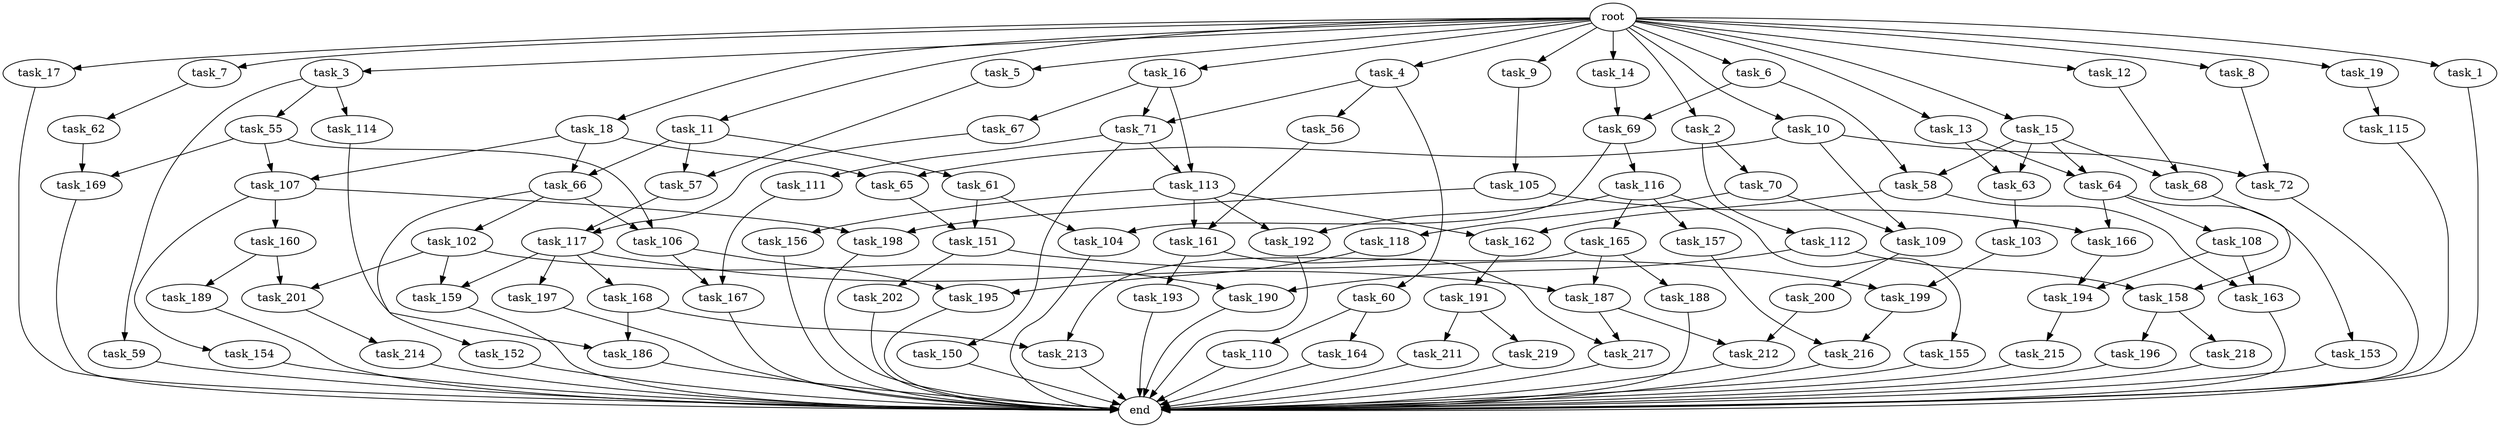 digraph G {
  task_104 [size="2336462209.024000"];
  task_195 [size="223338299.392000"];
  task_64 [size="429496729.600000"];
  task_17 [size="2.048000"];
  task_190 [size="2817498546.176000"];
  task_219 [size="1099511627.776000"];
  task_217 [size="2491081031.680000"];
  task_72 [size="1460288880.640000"];
  task_69 [size="2147483648.000000"];
  task_11 [size="2.048000"];
  task_155 [size="1099511627.776000"];
  task_113 [size="1941325217.792000"];
  task_189 [size="1391569403.904000"];
  task_199 [size="1717986918.400000"];
  task_59 [size="1099511627.776000"];
  task_197 [size="1717986918.400000"];
  task_7 [size="2.048000"];
  task_56 [size="154618822.656000"];
  task_109 [size="2010044694.528000"];
  task_67 [size="841813590.016000"];
  task_192 [size="1529008357.376000"];
  task_214 [size="429496729.600000"];
  task_157 [size="1099511627.776000"];
  task_216 [size="1821066133.504000"];
  task_115 [size="68719476.736000"];
  end [size="0.000000"];
  task_18 [size="2.048000"];
  task_158 [size="1529008357.376000"];
  task_63 [size="429496729.600000"];
  task_188 [size="618475290.624000"];
  task_61 [size="1099511627.776000"];
  task_55 [size="1099511627.776000"];
  task_164 [size="841813590.016000"];
  task_107 [size="2147483648.000000"];
  task_196 [size="1099511627.776000"];
  task_112 [size="274877906.944000"];
  task_105 [size="274877906.944000"];
  task_198 [size="2491081031.680000"];
  task_3 [size="2.048000"];
  task_202 [size="1099511627.776000"];
  task_57 [size="1529008357.376000"];
  task_14 [size="2.048000"];
  task_187 [size="2336462209.024000"];
  task_153 [size="841813590.016000"];
  task_215 [size="429496729.600000"];
  task_108 [size="841813590.016000"];
  task_9 [size="2.048000"];
  task_111 [size="1099511627.776000"];
  task_16 [size="2.048000"];
  task_58 [size="1992864825.344000"];
  task_62 [size="1099511627.776000"];
  root [size="0.000000"];
  task_167 [size="223338299.392000"];
  task_212 [size="2783138807.808000"];
  task_161 [size="498216206.336000"];
  task_218 [size="1099511627.776000"];
  task_165 [size="1099511627.776000"];
  task_4 [size="2.048000"];
  task_70 [size="274877906.944000"];
  task_65 [size="2336462209.024000"];
  task_60 [size="154618822.656000"];
  task_13 [size="2.048000"];
  task_19 [size="2.048000"];
  task_194 [size="893353197.568000"];
  task_66 [size="2817498546.176000"];
  task_5 [size="2.048000"];
  task_169 [size="498216206.336000"];
  task_168 [size="1717986918.400000"];
  task_154 [size="1099511627.776000"];
  task_200 [size="1099511627.776000"];
  task_6 [size="2.048000"];
  task_116 [size="618475290.624000"];
  task_150 [size="1099511627.776000"];
  task_201 [size="3109556322.304000"];
  task_152 [size="1717986918.400000"];
  task_106 [size="2147483648.000000"];
  task_117 [size="2147483648.000000"];
  task_213 [size="1717986918.400000"];
  task_15 [size="2.048000"];
  task_166 [size="2233382993.920000"];
  task_10 [size="2.048000"];
  task_118 [size="1391569403.904000"];
  task_110 [size="841813590.016000"];
  task_193 [size="1099511627.776000"];
  task_186 [size="1717986918.400000"];
  task_103 [size="1717986918.400000"];
  task_160 [size="1099511627.776000"];
  task_1 [size="2.048000"];
  task_159 [size="3435973836.800000"];
  task_151 [size="2147483648.000000"];
  task_156 [size="429496729.600000"];
  task_68 [size="704374636.544000"];
  task_2 [size="2.048000"];
  task_71 [size="996432412.672000"];
  task_114 [size="1099511627.776000"];
  task_12 [size="2.048000"];
  task_8 [size="2.048000"];
  task_191 [size="841813590.016000"];
  task_163 [size="1717986918.400000"];
  task_102 [size="1717986918.400000"];
  task_211 [size="1099511627.776000"];
  task_162 [size="1529008357.376000"];

  task_104 -> end [size="1.000000"];
  task_195 -> end [size="1.000000"];
  task_64 -> task_108 [size="411041792.000000"];
  task_64 -> task_166 [size="411041792.000000"];
  task_64 -> task_153 [size="411041792.000000"];
  task_17 -> end [size="1.000000"];
  task_190 -> end [size="1.000000"];
  task_219 -> end [size="1.000000"];
  task_217 -> end [size="1.000000"];
  task_72 -> end [size="1.000000"];
  task_69 -> task_104 [size="301989888.000000"];
  task_69 -> task_116 [size="301989888.000000"];
  task_11 -> task_61 [size="536870912.000000"];
  task_11 -> task_57 [size="536870912.000000"];
  task_11 -> task_66 [size="536870912.000000"];
  task_155 -> end [size="1.000000"];
  task_113 -> task_161 [size="209715200.000000"];
  task_113 -> task_156 [size="209715200.000000"];
  task_113 -> task_192 [size="209715200.000000"];
  task_113 -> task_162 [size="209715200.000000"];
  task_189 -> end [size="1.000000"];
  task_199 -> task_216 [size="679477248.000000"];
  task_59 -> end [size="1.000000"];
  task_197 -> end [size="1.000000"];
  task_7 -> task_62 [size="536870912.000000"];
  task_56 -> task_161 [size="33554432.000000"];
  task_109 -> task_200 [size="536870912.000000"];
  task_67 -> task_117 [size="838860800.000000"];
  task_192 -> end [size="1.000000"];
  task_214 -> end [size="1.000000"];
  task_157 -> task_216 [size="209715200.000000"];
  task_216 -> end [size="1.000000"];
  task_115 -> end [size="1.000000"];
  task_18 -> task_65 [size="838860800.000000"];
  task_18 -> task_66 [size="838860800.000000"];
  task_18 -> task_107 [size="838860800.000000"];
  task_158 -> task_218 [size="536870912.000000"];
  task_158 -> task_196 [size="536870912.000000"];
  task_63 -> task_103 [size="838860800.000000"];
  task_188 -> end [size="1.000000"];
  task_61 -> task_151 [size="838860800.000000"];
  task_61 -> task_104 [size="838860800.000000"];
  task_55 -> task_169 [size="209715200.000000"];
  task_55 -> task_106 [size="209715200.000000"];
  task_55 -> task_107 [size="209715200.000000"];
  task_164 -> end [size="1.000000"];
  task_107 -> task_198 [size="536870912.000000"];
  task_107 -> task_160 [size="536870912.000000"];
  task_107 -> task_154 [size="536870912.000000"];
  task_196 -> end [size="1.000000"];
  task_112 -> task_190 [size="536870912.000000"];
  task_112 -> task_158 [size="536870912.000000"];
  task_105 -> task_198 [size="679477248.000000"];
  task_105 -> task_166 [size="679477248.000000"];
  task_198 -> end [size="1.000000"];
  task_3 -> task_55 [size="536870912.000000"];
  task_3 -> task_114 [size="536870912.000000"];
  task_3 -> task_59 [size="536870912.000000"];
  task_202 -> end [size="1.000000"];
  task_57 -> task_117 [size="209715200.000000"];
  task_14 -> task_69 [size="209715200.000000"];
  task_187 -> task_212 [size="679477248.000000"];
  task_187 -> task_217 [size="679477248.000000"];
  task_153 -> end [size="1.000000"];
  task_215 -> end [size="1.000000"];
  task_108 -> task_194 [size="301989888.000000"];
  task_108 -> task_163 [size="301989888.000000"];
  task_9 -> task_105 [size="134217728.000000"];
  task_111 -> task_167 [size="75497472.000000"];
  task_16 -> task_113 [size="411041792.000000"];
  task_16 -> task_67 [size="411041792.000000"];
  task_16 -> task_71 [size="411041792.000000"];
  task_58 -> task_162 [size="536870912.000000"];
  task_58 -> task_163 [size="536870912.000000"];
  task_62 -> task_169 [size="33554432.000000"];
  root -> task_15 [size="1.000000"];
  root -> task_16 [size="1.000000"];
  root -> task_5 [size="1.000000"];
  root -> task_11 [size="1.000000"];
  root -> task_3 [size="1.000000"];
  root -> task_12 [size="1.000000"];
  root -> task_8 [size="1.000000"];
  root -> task_6 [size="1.000000"];
  root -> task_17 [size="1.000000"];
  root -> task_7 [size="1.000000"];
  root -> task_10 [size="1.000000"];
  root -> task_1 [size="1.000000"];
  root -> task_4 [size="1.000000"];
  root -> task_2 [size="1.000000"];
  root -> task_19 [size="1.000000"];
  root -> task_13 [size="1.000000"];
  root -> task_14 [size="1.000000"];
  root -> task_9 [size="1.000000"];
  root -> task_18 [size="1.000000"];
  task_167 -> end [size="1.000000"];
  task_212 -> end [size="1.000000"];
  task_161 -> task_217 [size="536870912.000000"];
  task_161 -> task_193 [size="536870912.000000"];
  task_218 -> end [size="1.000000"];
  task_165 -> task_188 [size="301989888.000000"];
  task_165 -> task_187 [size="301989888.000000"];
  task_165 -> task_213 [size="301989888.000000"];
  task_4 -> task_60 [size="75497472.000000"];
  task_4 -> task_56 [size="75497472.000000"];
  task_4 -> task_71 [size="75497472.000000"];
  task_70 -> task_109 [size="679477248.000000"];
  task_70 -> task_118 [size="679477248.000000"];
  task_65 -> task_151 [size="209715200.000000"];
  task_60 -> task_164 [size="411041792.000000"];
  task_60 -> task_110 [size="411041792.000000"];
  task_13 -> task_64 [size="75497472.000000"];
  task_13 -> task_63 [size="75497472.000000"];
  task_19 -> task_115 [size="33554432.000000"];
  task_194 -> task_215 [size="209715200.000000"];
  task_66 -> task_152 [size="838860800.000000"];
  task_66 -> task_106 [size="838860800.000000"];
  task_66 -> task_102 [size="838860800.000000"];
  task_5 -> task_57 [size="209715200.000000"];
  task_169 -> end [size="1.000000"];
  task_168 -> task_186 [size="536870912.000000"];
  task_168 -> task_213 [size="536870912.000000"];
  task_154 -> end [size="1.000000"];
  task_200 -> task_212 [size="679477248.000000"];
  task_6 -> task_58 [size="838860800.000000"];
  task_6 -> task_69 [size="838860800.000000"];
  task_116 -> task_155 [size="536870912.000000"];
  task_116 -> task_157 [size="536870912.000000"];
  task_116 -> task_165 [size="536870912.000000"];
  task_116 -> task_192 [size="536870912.000000"];
  task_150 -> end [size="1.000000"];
  task_201 -> task_214 [size="209715200.000000"];
  task_152 -> end [size="1.000000"];
  task_106 -> task_195 [size="33554432.000000"];
  task_106 -> task_167 [size="33554432.000000"];
  task_117 -> task_197 [size="838860800.000000"];
  task_117 -> task_159 [size="838860800.000000"];
  task_117 -> task_187 [size="838860800.000000"];
  task_117 -> task_168 [size="838860800.000000"];
  task_213 -> end [size="1.000000"];
  task_15 -> task_58 [size="134217728.000000"];
  task_15 -> task_63 [size="134217728.000000"];
  task_15 -> task_64 [size="134217728.000000"];
  task_15 -> task_68 [size="134217728.000000"];
  task_166 -> task_194 [size="134217728.000000"];
  task_10 -> task_65 [size="301989888.000000"];
  task_10 -> task_72 [size="301989888.000000"];
  task_10 -> task_109 [size="301989888.000000"];
  task_118 -> task_195 [size="75497472.000000"];
  task_110 -> end [size="1.000000"];
  task_193 -> end [size="1.000000"];
  task_186 -> end [size="1.000000"];
  task_103 -> task_199 [size="301989888.000000"];
  task_160 -> task_201 [size="679477248.000000"];
  task_160 -> task_189 [size="679477248.000000"];
  task_1 -> end [size="1.000000"];
  task_159 -> end [size="1.000000"];
  task_151 -> task_199 [size="536870912.000000"];
  task_151 -> task_202 [size="536870912.000000"];
  task_156 -> end [size="1.000000"];
  task_68 -> task_158 [size="209715200.000000"];
  task_2 -> task_112 [size="134217728.000000"];
  task_2 -> task_70 [size="134217728.000000"];
  task_71 -> task_113 [size="536870912.000000"];
  task_71 -> task_111 [size="536870912.000000"];
  task_71 -> task_150 [size="536870912.000000"];
  task_114 -> task_186 [size="301989888.000000"];
  task_12 -> task_68 [size="209715200.000000"];
  task_8 -> task_72 [size="411041792.000000"];
  task_191 -> task_219 [size="536870912.000000"];
  task_191 -> task_211 [size="536870912.000000"];
  task_163 -> end [size="1.000000"];
  task_102 -> task_201 [size="838860800.000000"];
  task_102 -> task_190 [size="838860800.000000"];
  task_102 -> task_159 [size="838860800.000000"];
  task_211 -> end [size="1.000000"];
  task_162 -> task_191 [size="411041792.000000"];
}
